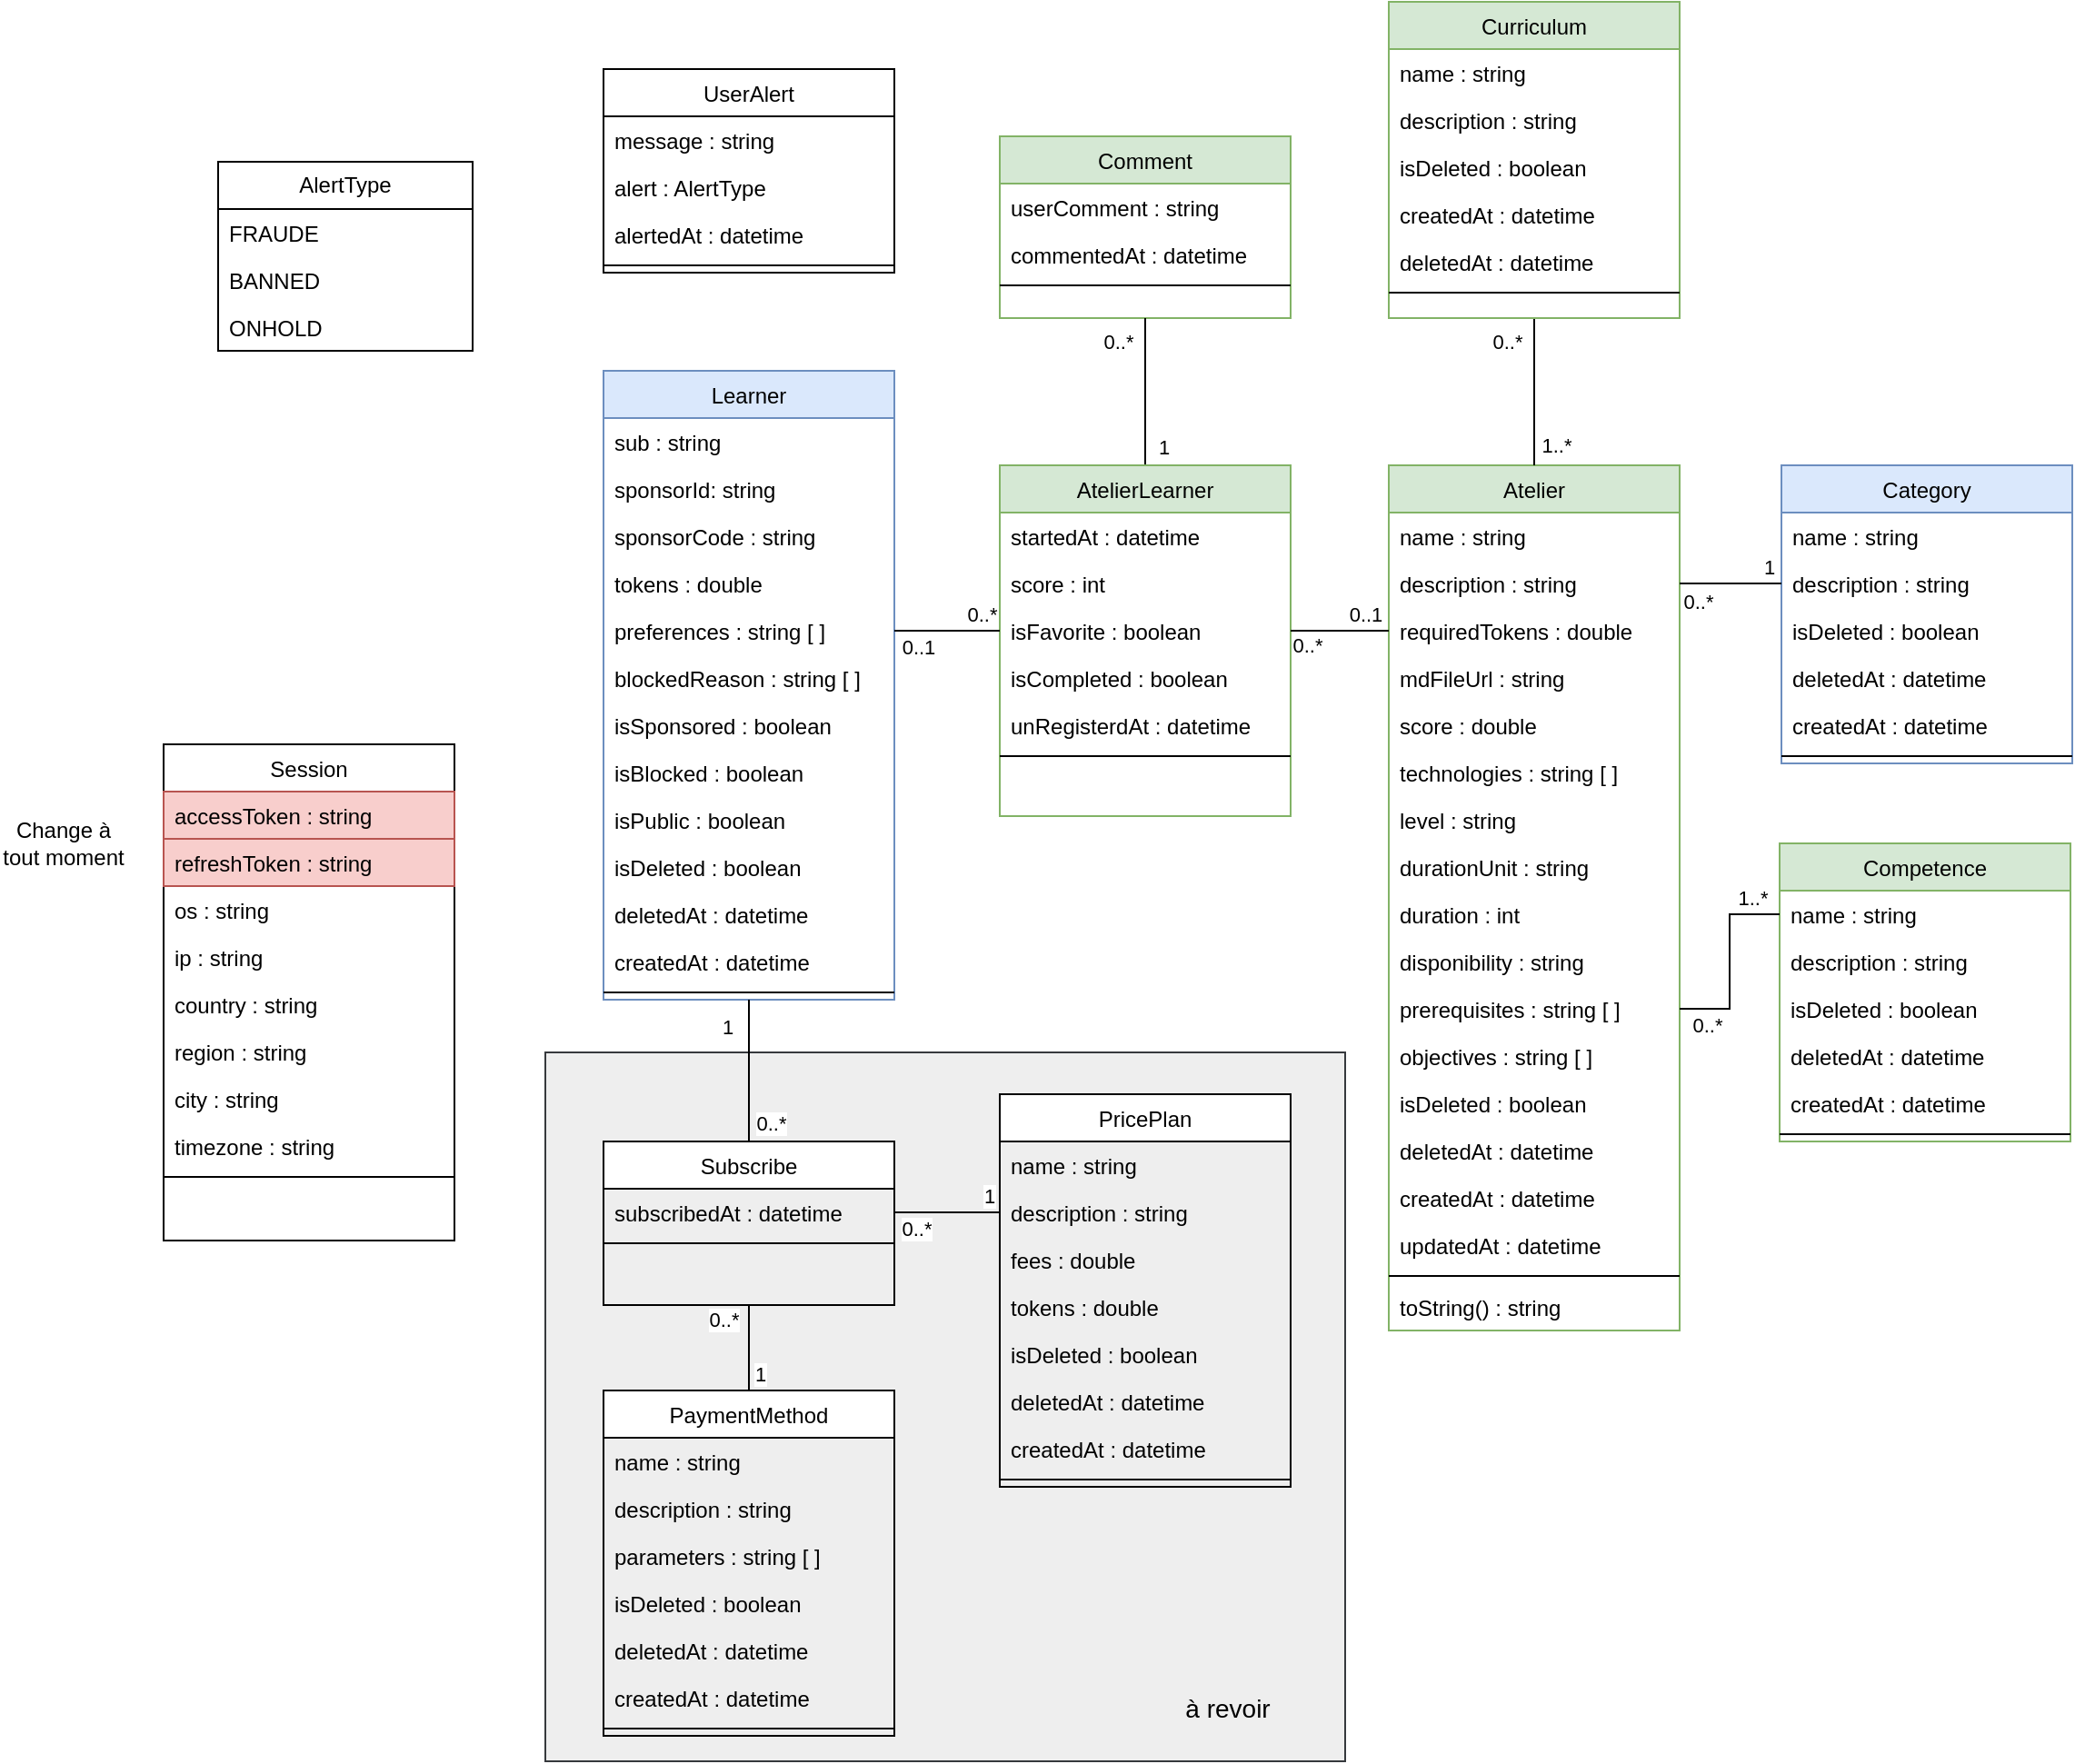 <mxfile version="24.6.4" type="device" pages="2">
  <diagram id="C5RBs43oDa-KdzZeNtuy" name="class">
    <mxGraphModel dx="1862" dy="666" grid="1" gridSize="10" guides="1" tooltips="1" connect="1" arrows="1" fold="1" page="1" pageScale="1" pageWidth="827" pageHeight="1169" math="0" shadow="0">
      <root>
        <mxCell id="WIyWlLk6GJQsqaUBKTNV-0" />
        <mxCell id="WIyWlLk6GJQsqaUBKTNV-1" parent="WIyWlLk6GJQsqaUBKTNV-0" />
        <mxCell id="n_9TdUN3M4fr7tD19vBA-0" value="" style="rounded=0;whiteSpace=wrap;html=1;fillColor=#eeeeee;strokeColor=#36393d;" parent="WIyWlLk6GJQsqaUBKTNV-1" vertex="1">
          <mxGeometry x="-20" y="640" width="440" height="390" as="geometry" />
        </mxCell>
        <mxCell id="zkfFHV4jXpPFQw0GAbJ--0" value="Learner" style="swimlane;fontStyle=0;align=center;verticalAlign=top;childLayout=stackLayout;horizontal=1;startSize=26;horizontalStack=0;resizeParent=1;resizeLast=0;collapsible=1;marginBottom=0;rounded=0;shadow=0;strokeWidth=1;fillColor=#dae8fc;strokeColor=#6c8ebf;" parent="WIyWlLk6GJQsqaUBKTNV-1" vertex="1">
          <mxGeometry x="12" y="265" width="160" height="346" as="geometry">
            <mxRectangle x="230" y="140" width="160" height="26" as="alternateBounds" />
          </mxGeometry>
        </mxCell>
        <mxCell id="zkfFHV4jXpPFQw0GAbJ--1" value="sub : string" style="text;align=left;verticalAlign=top;spacingLeft=4;spacingRight=4;overflow=hidden;rotatable=0;points=[[0,0.5],[1,0.5]];portConstraint=eastwest;" parent="zkfFHV4jXpPFQw0GAbJ--0" vertex="1">
          <mxGeometry y="26" width="160" height="26" as="geometry" />
        </mxCell>
        <mxCell id="cTdyyUJhQQAZPMNnQJ0l-38" value="sponsorId: string" style="text;align=left;verticalAlign=top;spacingLeft=4;spacingRight=4;overflow=hidden;rotatable=0;points=[[0,0.5],[1,0.5]];portConstraint=eastwest;" parent="zkfFHV4jXpPFQw0GAbJ--0" vertex="1">
          <mxGeometry y="52" width="160" height="26" as="geometry" />
        </mxCell>
        <mxCell id="cTdyyUJhQQAZPMNnQJ0l-37" value="sponsorCode : string" style="text;align=left;verticalAlign=top;spacingLeft=4;spacingRight=4;overflow=hidden;rotatable=0;points=[[0,0.5],[1,0.5]];portConstraint=eastwest;" parent="zkfFHV4jXpPFQw0GAbJ--0" vertex="1">
          <mxGeometry y="78" width="160" height="26" as="geometry" />
        </mxCell>
        <mxCell id="EA2JpqFYCQh85m8tzkmX-0" value="tokens : double" style="text;align=left;verticalAlign=top;spacingLeft=4;spacingRight=4;overflow=hidden;rotatable=0;points=[[0,0.5],[1,0.5]];portConstraint=eastwest;" parent="zkfFHV4jXpPFQw0GAbJ--0" vertex="1">
          <mxGeometry y="104" width="160" height="26" as="geometry" />
        </mxCell>
        <mxCell id="EA2JpqFYCQh85m8tzkmX-3" value="preferences : string [ ]" style="text;align=left;verticalAlign=top;spacingLeft=4;spacingRight=4;overflow=hidden;rotatable=0;points=[[0,0.5],[1,0.5]];portConstraint=eastwest;rounded=0;shadow=0;html=0;" parent="zkfFHV4jXpPFQw0GAbJ--0" vertex="1">
          <mxGeometry y="130" width="160" height="26" as="geometry" />
        </mxCell>
        <mxCell id="cTdyyUJhQQAZPMNnQJ0l-15" value="blockedReason : string [ ]" style="text;align=left;verticalAlign=top;spacingLeft=4;spacingRight=4;overflow=hidden;rotatable=0;points=[[0,0.5],[1,0.5]];portConstraint=eastwest;rounded=0;shadow=0;html=0;" parent="zkfFHV4jXpPFQw0GAbJ--0" vertex="1">
          <mxGeometry y="156" width="160" height="26" as="geometry" />
        </mxCell>
        <mxCell id="EA2JpqFYCQh85m8tzkmX-5" value="isSponsored : boolean" style="text;align=left;verticalAlign=top;spacingLeft=4;spacingRight=4;overflow=hidden;rotatable=0;points=[[0,0.5],[1,0.5]];portConstraint=eastwest;rounded=0;shadow=0;html=0;" parent="zkfFHV4jXpPFQw0GAbJ--0" vertex="1">
          <mxGeometry y="182" width="160" height="26" as="geometry" />
        </mxCell>
        <mxCell id="cTdyyUJhQQAZPMNnQJ0l-73" value="isBlocked : boolean" style="text;align=left;verticalAlign=top;spacingLeft=4;spacingRight=4;overflow=hidden;rotatable=0;points=[[0,0.5],[1,0.5]];portConstraint=eastwest;rounded=0;shadow=0;html=0;" parent="zkfFHV4jXpPFQw0GAbJ--0" vertex="1">
          <mxGeometry y="208" width="160" height="26" as="geometry" />
        </mxCell>
        <mxCell id="EA2JpqFYCQh85m8tzkmX-6" value="isPublic : boolean" style="text;align=left;verticalAlign=top;spacingLeft=4;spacingRight=4;overflow=hidden;rotatable=0;points=[[0,0.5],[1,0.5]];portConstraint=eastwest;rounded=0;shadow=0;html=0;" parent="zkfFHV4jXpPFQw0GAbJ--0" vertex="1">
          <mxGeometry y="234" width="160" height="26" as="geometry" />
        </mxCell>
        <mxCell id="cTdyyUJhQQAZPMNnQJ0l-74" value="isDeleted : boolean" style="text;align=left;verticalAlign=top;spacingLeft=4;spacingRight=4;overflow=hidden;rotatable=0;points=[[0,0.5],[1,0.5]];portConstraint=eastwest;rounded=0;shadow=0;html=0;" parent="zkfFHV4jXpPFQw0GAbJ--0" vertex="1">
          <mxGeometry y="260" width="160" height="26" as="geometry" />
        </mxCell>
        <mxCell id="cTdyyUJhQQAZPMNnQJ0l-75" value="deletedAt : datetime" style="text;align=left;verticalAlign=top;spacingLeft=4;spacingRight=4;overflow=hidden;rotatable=0;points=[[0,0.5],[1,0.5]];portConstraint=eastwest;rounded=0;shadow=0;html=0;" parent="zkfFHV4jXpPFQw0GAbJ--0" vertex="1">
          <mxGeometry y="286" width="160" height="26" as="geometry" />
        </mxCell>
        <mxCell id="cTdyyUJhQQAZPMNnQJ0l-76" value="createdAt : datetime" style="text;align=left;verticalAlign=top;spacingLeft=4;spacingRight=4;overflow=hidden;rotatable=0;points=[[0,0.5],[1,0.5]];portConstraint=eastwest;rounded=0;shadow=0;html=0;" parent="zkfFHV4jXpPFQw0GAbJ--0" vertex="1">
          <mxGeometry y="312" width="160" height="26" as="geometry" />
        </mxCell>
        <mxCell id="zkfFHV4jXpPFQw0GAbJ--4" value="" style="line;html=1;strokeWidth=1;align=left;verticalAlign=middle;spacingTop=-1;spacingLeft=3;spacingRight=3;rotatable=0;labelPosition=right;points=[];portConstraint=eastwest;" parent="zkfFHV4jXpPFQw0GAbJ--0" vertex="1">
          <mxGeometry y="338" width="160" height="8" as="geometry" />
        </mxCell>
        <mxCell id="zkfFHV4jXpPFQw0GAbJ--17" value="Atelier" style="swimlane;fontStyle=0;align=center;verticalAlign=top;childLayout=stackLayout;horizontal=1;startSize=26;horizontalStack=0;resizeParent=1;resizeLast=0;collapsible=1;marginBottom=0;rounded=0;shadow=0;strokeWidth=1;fillColor=#d5e8d4;strokeColor=#82b366;" parent="WIyWlLk6GJQsqaUBKTNV-1" vertex="1">
          <mxGeometry x="444" y="317" width="160" height="476" as="geometry">
            <mxRectangle x="550" y="140" width="160" height="26" as="alternateBounds" />
          </mxGeometry>
        </mxCell>
        <mxCell id="zkfFHV4jXpPFQw0GAbJ--18" value="name : string" style="text;align=left;verticalAlign=top;spacingLeft=4;spacingRight=4;overflow=hidden;rotatable=0;points=[[0,0.5],[1,0.5]];portConstraint=eastwest;" parent="zkfFHV4jXpPFQw0GAbJ--17" vertex="1">
          <mxGeometry y="26" width="160" height="26" as="geometry" />
        </mxCell>
        <mxCell id="zkfFHV4jXpPFQw0GAbJ--19" value="description : string" style="text;align=left;verticalAlign=top;spacingLeft=4;spacingRight=4;overflow=hidden;rotatable=0;points=[[0,0.5],[1,0.5]];portConstraint=eastwest;rounded=0;shadow=0;html=0;" parent="zkfFHV4jXpPFQw0GAbJ--17" vertex="1">
          <mxGeometry y="52" width="160" height="26" as="geometry" />
        </mxCell>
        <mxCell id="zkfFHV4jXpPFQw0GAbJ--20" value="requiredTokens : double" style="text;align=left;verticalAlign=top;spacingLeft=4;spacingRight=4;overflow=hidden;rotatable=0;points=[[0,0.5],[1,0.5]];portConstraint=eastwest;rounded=0;shadow=0;html=0;" parent="zkfFHV4jXpPFQw0GAbJ--17" vertex="1">
          <mxGeometry y="78" width="160" height="26" as="geometry" />
        </mxCell>
        <mxCell id="xXUqUbhltBEkV9V5sUzj-1" value="mdFileUrl : string" style="text;align=left;verticalAlign=top;spacingLeft=4;spacingRight=4;overflow=hidden;rotatable=0;points=[[0,0.5],[1,0.5]];portConstraint=eastwest;rounded=0;shadow=0;html=0;" parent="zkfFHV4jXpPFQw0GAbJ--17" vertex="1">
          <mxGeometry y="104" width="160" height="26" as="geometry" />
        </mxCell>
        <mxCell id="zkfFHV4jXpPFQw0GAbJ--22" value="score : double" style="text;align=left;verticalAlign=top;spacingLeft=4;spacingRight=4;overflow=hidden;rotatable=0;points=[[0,0.5],[1,0.5]];portConstraint=eastwest;rounded=0;shadow=0;html=0;" parent="zkfFHV4jXpPFQw0GAbJ--17" vertex="1">
          <mxGeometry y="130" width="160" height="26" as="geometry" />
        </mxCell>
        <mxCell id="cTdyyUJhQQAZPMNnQJ0l-6" value="technologies : string [ ]" style="text;align=left;verticalAlign=top;spacingLeft=4;spacingRight=4;overflow=hidden;rotatable=0;points=[[0,0.5],[1,0.5]];portConstraint=eastwest;rounded=0;shadow=0;html=0;" parent="zkfFHV4jXpPFQw0GAbJ--17" vertex="1">
          <mxGeometry y="156" width="160" height="26" as="geometry" />
        </mxCell>
        <mxCell id="cTdyyUJhQQAZPMNnQJ0l-7" value="level : string" style="text;align=left;verticalAlign=top;spacingLeft=4;spacingRight=4;overflow=hidden;rotatable=0;points=[[0,0.5],[1,0.5]];portConstraint=eastwest;rounded=0;shadow=0;html=0;" parent="zkfFHV4jXpPFQw0GAbJ--17" vertex="1">
          <mxGeometry y="182" width="160" height="26" as="geometry" />
        </mxCell>
        <mxCell id="cTdyyUJhQQAZPMNnQJ0l-8" value="durationUnit : string" style="text;align=left;verticalAlign=top;spacingLeft=4;spacingRight=4;overflow=hidden;rotatable=0;points=[[0,0.5],[1,0.5]];portConstraint=eastwest;rounded=0;shadow=0;html=0;" parent="zkfFHV4jXpPFQw0GAbJ--17" vertex="1">
          <mxGeometry y="208" width="160" height="26" as="geometry" />
        </mxCell>
        <mxCell id="xXUqUbhltBEkV9V5sUzj-0" value="duration : int" style="text;align=left;verticalAlign=top;spacingLeft=4;spacingRight=4;overflow=hidden;rotatable=0;points=[[0,0.5],[1,0.5]];portConstraint=eastwest;rounded=0;shadow=0;html=0;" parent="zkfFHV4jXpPFQw0GAbJ--17" vertex="1">
          <mxGeometry y="234" width="160" height="26" as="geometry" />
        </mxCell>
        <mxCell id="cTdyyUJhQQAZPMNnQJ0l-64" value="disponibility : string" style="text;align=left;verticalAlign=top;spacingLeft=4;spacingRight=4;overflow=hidden;rotatable=0;points=[[0,0.5],[1,0.5]];portConstraint=eastwest;rounded=0;shadow=0;html=0;" parent="zkfFHV4jXpPFQw0GAbJ--17" vertex="1">
          <mxGeometry y="260" width="160" height="26" as="geometry" />
        </mxCell>
        <mxCell id="cTdyyUJhQQAZPMNnQJ0l-9" value="prerequisites : string [ ]" style="text;align=left;verticalAlign=top;spacingLeft=4;spacingRight=4;overflow=hidden;rotatable=0;points=[[0,0.5],[1,0.5]];portConstraint=eastwest;rounded=0;shadow=0;html=0;" parent="zkfFHV4jXpPFQw0GAbJ--17" vertex="1">
          <mxGeometry y="286" width="160" height="26" as="geometry" />
        </mxCell>
        <mxCell id="cTdyyUJhQQAZPMNnQJ0l-10" value="objectives : string [ ]" style="text;align=left;verticalAlign=top;spacingLeft=4;spacingRight=4;overflow=hidden;rotatable=0;points=[[0,0.5],[1,0.5]];portConstraint=eastwest;rounded=0;shadow=0;html=0;" parent="zkfFHV4jXpPFQw0GAbJ--17" vertex="1">
          <mxGeometry y="312" width="160" height="26" as="geometry" />
        </mxCell>
        <mxCell id="cTdyyUJhQQAZPMNnQJ0l-27" value="isDeleted : boolean" style="text;align=left;verticalAlign=top;spacingLeft=4;spacingRight=4;overflow=hidden;rotatable=0;points=[[0,0.5],[1,0.5]];portConstraint=eastwest;rounded=0;shadow=0;html=0;" parent="zkfFHV4jXpPFQw0GAbJ--17" vertex="1">
          <mxGeometry y="338" width="160" height="26" as="geometry" />
        </mxCell>
        <mxCell id="cTdyyUJhQQAZPMNnQJ0l-28" value="deletedAt : datetime" style="text;align=left;verticalAlign=top;spacingLeft=4;spacingRight=4;overflow=hidden;rotatable=0;points=[[0,0.5],[1,0.5]];portConstraint=eastwest;rounded=0;shadow=0;html=0;" parent="zkfFHV4jXpPFQw0GAbJ--17" vertex="1">
          <mxGeometry y="364" width="160" height="26" as="geometry" />
        </mxCell>
        <mxCell id="cTdyyUJhQQAZPMNnQJ0l-29" value="createdAt : datetime" style="text;align=left;verticalAlign=top;spacingLeft=4;spacingRight=4;overflow=hidden;rotatable=0;points=[[0,0.5],[1,0.5]];portConstraint=eastwest;rounded=0;shadow=0;html=0;" parent="zkfFHV4jXpPFQw0GAbJ--17" vertex="1">
          <mxGeometry y="390" width="160" height="26" as="geometry" />
        </mxCell>
        <mxCell id="xXUqUbhltBEkV9V5sUzj-2" value="updatedAt : datetime" style="text;align=left;verticalAlign=top;spacingLeft=4;spacingRight=4;overflow=hidden;rotatable=0;points=[[0,0.5],[1,0.5]];portConstraint=eastwest;rounded=0;shadow=0;html=0;" parent="zkfFHV4jXpPFQw0GAbJ--17" vertex="1">
          <mxGeometry y="416" width="160" height="26" as="geometry" />
        </mxCell>
        <mxCell id="zkfFHV4jXpPFQw0GAbJ--23" value="" style="line;html=1;strokeWidth=1;align=left;verticalAlign=middle;spacingTop=-1;spacingLeft=3;spacingRight=3;rotatable=0;labelPosition=right;points=[];portConstraint=eastwest;" parent="zkfFHV4jXpPFQw0GAbJ--17" vertex="1">
          <mxGeometry y="442" width="160" height="8" as="geometry" />
        </mxCell>
        <mxCell id="zkfFHV4jXpPFQw0GAbJ--24" value="toString() : string" style="text;align=left;verticalAlign=top;spacingLeft=4;spacingRight=4;overflow=hidden;rotatable=0;points=[[0,0.5],[1,0.5]];portConstraint=eastwest;" parent="zkfFHV4jXpPFQw0GAbJ--17" vertex="1">
          <mxGeometry y="450" width="160" height="26" as="geometry" />
        </mxCell>
        <mxCell id="cTdyyUJhQQAZPMNnQJ0l-1" value="Comment" style="swimlane;fontStyle=0;align=center;verticalAlign=top;childLayout=stackLayout;horizontal=1;startSize=26;horizontalStack=0;resizeParent=1;resizeLast=0;collapsible=1;marginBottom=0;rounded=0;shadow=0;strokeWidth=1;fillColor=#d5e8d4;strokeColor=#82b366;" parent="WIyWlLk6GJQsqaUBKTNV-1" vertex="1">
          <mxGeometry x="230" y="136" width="160" height="100" as="geometry">
            <mxRectangle x="130" y="380" width="160" height="26" as="alternateBounds" />
          </mxGeometry>
        </mxCell>
        <mxCell id="cTdyyUJhQQAZPMNnQJ0l-2" value="userComment : string" style="text;align=left;verticalAlign=top;spacingLeft=4;spacingRight=4;overflow=hidden;rotatable=0;points=[[0,0.5],[1,0.5]];portConstraint=eastwest;" parent="cTdyyUJhQQAZPMNnQJ0l-1" vertex="1">
          <mxGeometry y="26" width="160" height="26" as="geometry" />
        </mxCell>
        <mxCell id="cTdyyUJhQQAZPMNnQJ0l-58" value="commentedAt : datetime" style="text;align=left;verticalAlign=top;spacingLeft=4;spacingRight=4;overflow=hidden;rotatable=0;points=[[0,0.5],[1,0.5]];portConstraint=eastwest;" parent="cTdyyUJhQQAZPMNnQJ0l-1" vertex="1">
          <mxGeometry y="52" width="160" height="26" as="geometry" />
        </mxCell>
        <mxCell id="cTdyyUJhQQAZPMNnQJ0l-5" value="" style="line;html=1;strokeWidth=1;align=left;verticalAlign=middle;spacingTop=-1;spacingLeft=3;spacingRight=3;rotatable=0;labelPosition=right;points=[];portConstraint=eastwest;" parent="cTdyyUJhQQAZPMNnQJ0l-1" vertex="1">
          <mxGeometry y="78" width="160" height="8" as="geometry" />
        </mxCell>
        <mxCell id="cTdyyUJhQQAZPMNnQJ0l-35" style="edgeStyle=orthogonalEdgeStyle;rounded=0;orthogonalLoop=1;jettySize=auto;html=1;exitX=0.5;exitY=0;exitDx=0;exitDy=0;entryX=0.5;entryY=1;entryDx=0;entryDy=0;endArrow=none;endFill=0;" parent="WIyWlLk6GJQsqaUBKTNV-1" source="cTdyyUJhQQAZPMNnQJ0l-16" target="cTdyyUJhQQAZPMNnQJ0l-1" edge="1">
          <mxGeometry relative="1" as="geometry" />
        </mxCell>
        <mxCell id="cTdyyUJhQQAZPMNnQJ0l-70" value="0..*" style="edgeLabel;html=1;align=center;verticalAlign=middle;resizable=0;points=[];" parent="cTdyyUJhQQAZPMNnQJ0l-35" vertex="1" connectable="0">
          <mxGeometry x="0.687" y="-1" relative="1" as="geometry">
            <mxPoint x="-16" as="offset" />
          </mxGeometry>
        </mxCell>
        <mxCell id="cTdyyUJhQQAZPMNnQJ0l-71" value="1" style="edgeLabel;html=1;align=center;verticalAlign=middle;resizable=0;points=[];" parent="cTdyyUJhQQAZPMNnQJ0l-35" vertex="1" connectable="0">
          <mxGeometry x="-0.755" y="-1" relative="1" as="geometry">
            <mxPoint x="9" as="offset" />
          </mxGeometry>
        </mxCell>
        <mxCell id="cTdyyUJhQQAZPMNnQJ0l-16" value="AtelierLearner" style="swimlane;fontStyle=0;align=center;verticalAlign=top;childLayout=stackLayout;horizontal=1;startSize=26;horizontalStack=0;resizeParent=1;resizeLast=0;collapsible=1;marginBottom=0;rounded=0;shadow=0;strokeWidth=1;fillColor=#d5e8d4;strokeColor=#82b366;" parent="WIyWlLk6GJQsqaUBKTNV-1" vertex="1">
          <mxGeometry x="230" y="317" width="160" height="193" as="geometry">
            <mxRectangle x="230" y="140" width="160" height="26" as="alternateBounds" />
          </mxGeometry>
        </mxCell>
        <mxCell id="epjg7k4q4H_bz_bMoyTI-1" value="startedAt : datetime" style="text;align=left;verticalAlign=top;spacingLeft=4;spacingRight=4;overflow=hidden;rotatable=0;points=[[0,0.5],[1,0.5]];portConstraint=eastwest;" parent="cTdyyUJhQQAZPMNnQJ0l-16" vertex="1">
          <mxGeometry y="26" width="160" height="26" as="geometry" />
        </mxCell>
        <mxCell id="cTdyyUJhQQAZPMNnQJ0l-3" value="score : int" style="text;align=left;verticalAlign=top;spacingLeft=4;spacingRight=4;overflow=hidden;rotatable=0;points=[[0,0.5],[1,0.5]];portConstraint=eastwest;" parent="cTdyyUJhQQAZPMNnQJ0l-16" vertex="1">
          <mxGeometry y="52" width="160" height="26" as="geometry" />
        </mxCell>
        <mxCell id="cTdyyUJhQQAZPMNnQJ0l-42" value="isFavorite : boolean" style="text;align=left;verticalAlign=top;spacingLeft=4;spacingRight=4;overflow=hidden;rotatable=0;points=[[0,0.5],[1,0.5]];portConstraint=eastwest;" parent="cTdyyUJhQQAZPMNnQJ0l-16" vertex="1">
          <mxGeometry y="78" width="160" height="26" as="geometry" />
        </mxCell>
        <mxCell id="epjg7k4q4H_bz_bMoyTI-0" value="isCompleted : boolean" style="text;align=left;verticalAlign=top;spacingLeft=4;spacingRight=4;overflow=hidden;rotatable=0;points=[[0,0.5],[1,0.5]];portConstraint=eastwest;rounded=0;shadow=0;html=0;" parent="cTdyyUJhQQAZPMNnQJ0l-16" vertex="1">
          <mxGeometry y="104" width="160" height="26" as="geometry" />
        </mxCell>
        <mxCell id="cTdyyUJhQQAZPMNnQJ0l-90" value="unRegisterdAt : datetime" style="text;align=left;verticalAlign=top;spacingLeft=4;spacingRight=4;overflow=hidden;rotatable=0;points=[[0,0.5],[1,0.5]];portConstraint=eastwest;rounded=0;shadow=0;html=0;" parent="cTdyyUJhQQAZPMNnQJ0l-16" vertex="1">
          <mxGeometry y="130" width="160" height="26" as="geometry" />
        </mxCell>
        <mxCell id="cTdyyUJhQQAZPMNnQJ0l-24" value="" style="line;html=1;strokeWidth=1;align=left;verticalAlign=middle;spacingTop=-1;spacingLeft=3;spacingRight=3;rotatable=0;labelPosition=right;points=[];portConstraint=eastwest;" parent="cTdyyUJhQQAZPMNnQJ0l-16" vertex="1">
          <mxGeometry y="156" width="160" height="8" as="geometry" />
        </mxCell>
        <mxCell id="cTdyyUJhQQAZPMNnQJ0l-25" style="edgeStyle=orthogonalEdgeStyle;rounded=0;orthogonalLoop=1;jettySize=auto;html=1;exitX=1;exitY=0.5;exitDx=0;exitDy=0;entryX=0;entryY=0.5;entryDx=0;entryDy=0;endArrow=none;endFill=0;" parent="WIyWlLk6GJQsqaUBKTNV-1" source="EA2JpqFYCQh85m8tzkmX-3" edge="1">
          <mxGeometry relative="1" as="geometry">
            <mxPoint x="141" y="408.0" as="sourcePoint" />
            <mxPoint x="230" y="408" as="targetPoint" />
          </mxGeometry>
        </mxCell>
        <mxCell id="cTdyyUJhQQAZPMNnQJ0l-67" value="0..*" style="edgeLabel;html=1;align=center;verticalAlign=middle;resizable=0;points=[];" parent="cTdyyUJhQQAZPMNnQJ0l-25" vertex="1" connectable="0">
          <mxGeometry x="0.779" relative="1" as="geometry">
            <mxPoint x="-4" y="-9" as="offset" />
          </mxGeometry>
        </mxCell>
        <mxCell id="cTdyyUJhQQAZPMNnQJ0l-69" value="0..1" style="edgeLabel;html=1;align=center;verticalAlign=middle;resizable=0;points=[];" parent="cTdyyUJhQQAZPMNnQJ0l-25" vertex="1" connectable="0">
          <mxGeometry x="-0.819" y="-1" relative="1" as="geometry">
            <mxPoint x="7" y="8" as="offset" />
          </mxGeometry>
        </mxCell>
        <mxCell id="cTdyyUJhQQAZPMNnQJ0l-26" style="edgeStyle=orthogonalEdgeStyle;rounded=0;orthogonalLoop=1;jettySize=auto;html=1;exitX=0;exitY=0.5;exitDx=0;exitDy=0;entryX=1;entryY=0.5;entryDx=0;entryDy=0;endArrow=none;endFill=0;" parent="WIyWlLk6GJQsqaUBKTNV-1" source="zkfFHV4jXpPFQw0GAbJ--20" edge="1">
          <mxGeometry relative="1" as="geometry">
            <mxPoint x="390" y="408" as="targetPoint" />
          </mxGeometry>
        </mxCell>
        <mxCell id="cTdyyUJhQQAZPMNnQJ0l-65" value="0..*" style="edgeLabel;html=1;align=center;verticalAlign=middle;resizable=0;points=[];" parent="cTdyyUJhQQAZPMNnQJ0l-26" vertex="1" connectable="0">
          <mxGeometry x="0.688" y="1" relative="1" as="geometry">
            <mxPoint y="7" as="offset" />
          </mxGeometry>
        </mxCell>
        <mxCell id="cTdyyUJhQQAZPMNnQJ0l-66" value="0..1" style="edgeLabel;html=1;align=center;verticalAlign=middle;resizable=0;points=[];" parent="cTdyyUJhQQAZPMNnQJ0l-26" vertex="1" connectable="0">
          <mxGeometry x="-0.743" y="-1" relative="1" as="geometry">
            <mxPoint x="-6" y="-8" as="offset" />
          </mxGeometry>
        </mxCell>
        <mxCell id="cTdyyUJhQQAZPMNnQJ0l-30" value="Category" style="swimlane;fontStyle=0;align=center;verticalAlign=top;childLayout=stackLayout;horizontal=1;startSize=26;horizontalStack=0;resizeParent=1;resizeLast=0;collapsible=1;marginBottom=0;rounded=0;shadow=0;strokeWidth=1;fillColor=#dae8fc;strokeColor=#6c8ebf;" parent="WIyWlLk6GJQsqaUBKTNV-1" vertex="1">
          <mxGeometry x="660" y="317" width="160" height="164" as="geometry">
            <mxRectangle x="130" y="380" width="160" height="26" as="alternateBounds" />
          </mxGeometry>
        </mxCell>
        <mxCell id="cTdyyUJhQQAZPMNnQJ0l-31" value="name : string" style="text;align=left;verticalAlign=top;spacingLeft=4;spacingRight=4;overflow=hidden;rotatable=0;points=[[0,0.5],[1,0.5]];portConstraint=eastwest;" parent="cTdyyUJhQQAZPMNnQJ0l-30" vertex="1">
          <mxGeometry y="26" width="160" height="26" as="geometry" />
        </mxCell>
        <mxCell id="cTdyyUJhQQAZPMNnQJ0l-43" value="description : string" style="text;align=left;verticalAlign=top;spacingLeft=4;spacingRight=4;overflow=hidden;rotatable=0;points=[[0,0.5],[1,0.5]];portConstraint=eastwest;" parent="cTdyyUJhQQAZPMNnQJ0l-30" vertex="1">
          <mxGeometry y="52" width="160" height="26" as="geometry" />
        </mxCell>
        <mxCell id="cTdyyUJhQQAZPMNnQJ0l-80" value="isDeleted : boolean" style="text;align=left;verticalAlign=top;spacingLeft=4;spacingRight=4;overflow=hidden;rotatable=0;points=[[0,0.5],[1,0.5]];portConstraint=eastwest;rounded=0;shadow=0;html=0;" parent="cTdyyUJhQQAZPMNnQJ0l-30" vertex="1">
          <mxGeometry y="78" width="160" height="26" as="geometry" />
        </mxCell>
        <mxCell id="cTdyyUJhQQAZPMNnQJ0l-81" value="deletedAt : datetime" style="text;align=left;verticalAlign=top;spacingLeft=4;spacingRight=4;overflow=hidden;rotatable=0;points=[[0,0.5],[1,0.5]];portConstraint=eastwest;rounded=0;shadow=0;html=0;" parent="cTdyyUJhQQAZPMNnQJ0l-30" vertex="1">
          <mxGeometry y="104" width="160" height="26" as="geometry" />
        </mxCell>
        <mxCell id="cTdyyUJhQQAZPMNnQJ0l-82" value="createdAt : datetime" style="text;align=left;verticalAlign=top;spacingLeft=4;spacingRight=4;overflow=hidden;rotatable=0;points=[[0,0.5],[1,0.5]];portConstraint=eastwest;rounded=0;shadow=0;html=0;" parent="cTdyyUJhQQAZPMNnQJ0l-30" vertex="1">
          <mxGeometry y="130" width="160" height="26" as="geometry" />
        </mxCell>
        <mxCell id="cTdyyUJhQQAZPMNnQJ0l-34" value="" style="line;html=1;strokeWidth=1;align=left;verticalAlign=middle;spacingTop=-1;spacingLeft=3;spacingRight=3;rotatable=0;labelPosition=right;points=[];portConstraint=eastwest;" parent="cTdyyUJhQQAZPMNnQJ0l-30" vertex="1">
          <mxGeometry y="156" width="160" height="8" as="geometry" />
        </mxCell>
        <mxCell id="cTdyyUJhQQAZPMNnQJ0l-49" value="" style="edgeStyle=orthogonalEdgeStyle;rounded=0;orthogonalLoop=1;jettySize=auto;html=1;endArrow=none;endFill=0;entryX=0.5;entryY=0;entryDx=0;entryDy=0;" parent="WIyWlLk6GJQsqaUBKTNV-1" source="cTdyyUJhQQAZPMNnQJ0l-44" target="zkfFHV4jXpPFQw0GAbJ--17" edge="1">
          <mxGeometry relative="1" as="geometry">
            <mxPoint x="524" y="306" as="targetPoint" />
          </mxGeometry>
        </mxCell>
        <mxCell id="cTdyyUJhQQAZPMNnQJ0l-50" value="1..*" style="edgeLabel;html=1;align=center;verticalAlign=middle;resizable=0;points=[];" parent="cTdyyUJhQQAZPMNnQJ0l-49" vertex="1" connectable="0">
          <mxGeometry x="1" y="4" relative="1" as="geometry">
            <mxPoint x="8" y="-11" as="offset" />
          </mxGeometry>
        </mxCell>
        <mxCell id="cTdyyUJhQQAZPMNnQJ0l-51" value="0..*" style="edgeLabel;html=1;align=center;verticalAlign=middle;resizable=0;points=[];" parent="cTdyyUJhQQAZPMNnQJ0l-49" vertex="1" connectable="0">
          <mxGeometry x="-0.679" y="-1" relative="1" as="geometry">
            <mxPoint x="-14" as="offset" />
          </mxGeometry>
        </mxCell>
        <mxCell id="cTdyyUJhQQAZPMNnQJ0l-44" value="Curriculum" style="swimlane;fontStyle=0;align=center;verticalAlign=top;childLayout=stackLayout;horizontal=1;startSize=26;horizontalStack=0;resizeParent=1;resizeLast=0;collapsible=1;marginBottom=0;rounded=0;shadow=0;strokeWidth=1;fillColor=#d5e8d4;strokeColor=#82b366;" parent="WIyWlLk6GJQsqaUBKTNV-1" vertex="1">
          <mxGeometry x="444" y="62" width="160" height="174" as="geometry">
            <mxRectangle x="130" y="380" width="160" height="26" as="alternateBounds" />
          </mxGeometry>
        </mxCell>
        <mxCell id="cTdyyUJhQQAZPMNnQJ0l-45" value="name : string" style="text;align=left;verticalAlign=top;spacingLeft=4;spacingRight=4;overflow=hidden;rotatable=0;points=[[0,0.5],[1,0.5]];portConstraint=eastwest;" parent="cTdyyUJhQQAZPMNnQJ0l-44" vertex="1">
          <mxGeometry y="26" width="160" height="26" as="geometry" />
        </mxCell>
        <mxCell id="cTdyyUJhQQAZPMNnQJ0l-46" value="description : string" style="text;align=left;verticalAlign=top;spacingLeft=4;spacingRight=4;overflow=hidden;rotatable=0;points=[[0,0.5],[1,0.5]];portConstraint=eastwest;" parent="cTdyyUJhQQAZPMNnQJ0l-44" vertex="1">
          <mxGeometry y="52" width="160" height="26" as="geometry" />
        </mxCell>
        <mxCell id="cTdyyUJhQQAZPMNnQJ0l-83" value="isDeleted : boolean" style="text;align=left;verticalAlign=top;spacingLeft=4;spacingRight=4;overflow=hidden;rotatable=0;points=[[0,0.5],[1,0.5]];portConstraint=eastwest;rounded=0;shadow=0;html=0;" parent="cTdyyUJhQQAZPMNnQJ0l-44" vertex="1">
          <mxGeometry y="78" width="160" height="26" as="geometry" />
        </mxCell>
        <mxCell id="cTdyyUJhQQAZPMNnQJ0l-85" value="createdAt : datetime" style="text;align=left;verticalAlign=top;spacingLeft=4;spacingRight=4;overflow=hidden;rotatable=0;points=[[0,0.5],[1,0.5]];portConstraint=eastwest;rounded=0;shadow=0;html=0;" parent="cTdyyUJhQQAZPMNnQJ0l-44" vertex="1">
          <mxGeometry y="104" width="160" height="26" as="geometry" />
        </mxCell>
        <mxCell id="cTdyyUJhQQAZPMNnQJ0l-84" value="deletedAt : datetime" style="text;align=left;verticalAlign=top;spacingLeft=4;spacingRight=4;overflow=hidden;rotatable=0;points=[[0,0.5],[1,0.5]];portConstraint=eastwest;rounded=0;shadow=0;html=0;" parent="cTdyyUJhQQAZPMNnQJ0l-44" vertex="1">
          <mxGeometry y="130" width="160" height="26" as="geometry" />
        </mxCell>
        <mxCell id="cTdyyUJhQQAZPMNnQJ0l-47" value="" style="line;html=1;strokeWidth=1;align=left;verticalAlign=middle;spacingTop=-1;spacingLeft=3;spacingRight=3;rotatable=0;labelPosition=right;points=[];portConstraint=eastwest;" parent="cTdyyUJhQQAZPMNnQJ0l-44" vertex="1">
          <mxGeometry y="156" width="160" height="8" as="geometry" />
        </mxCell>
        <mxCell id="cTdyyUJhQQAZPMNnQJ0l-52" value="Competence" style="swimlane;fontStyle=0;align=center;verticalAlign=top;childLayout=stackLayout;horizontal=1;startSize=26;horizontalStack=0;resizeParent=1;resizeLast=0;collapsible=1;marginBottom=0;rounded=0;shadow=0;strokeWidth=1;fillColor=#d5e8d4;strokeColor=#82b366;" parent="WIyWlLk6GJQsqaUBKTNV-1" vertex="1">
          <mxGeometry x="659" y="525" width="160" height="164" as="geometry">
            <mxRectangle x="130" y="380" width="160" height="26" as="alternateBounds" />
          </mxGeometry>
        </mxCell>
        <mxCell id="cTdyyUJhQQAZPMNnQJ0l-53" value="name : string" style="text;align=left;verticalAlign=top;spacingLeft=4;spacingRight=4;overflow=hidden;rotatable=0;points=[[0,0.5],[1,0.5]];portConstraint=eastwest;" parent="cTdyyUJhQQAZPMNnQJ0l-52" vertex="1">
          <mxGeometry y="26" width="160" height="26" as="geometry" />
        </mxCell>
        <mxCell id="cTdyyUJhQQAZPMNnQJ0l-54" value="description : string" style="text;align=left;verticalAlign=top;spacingLeft=4;spacingRight=4;overflow=hidden;rotatable=0;points=[[0,0.5],[1,0.5]];portConstraint=eastwest;" parent="cTdyyUJhQQAZPMNnQJ0l-52" vertex="1">
          <mxGeometry y="52" width="160" height="26" as="geometry" />
        </mxCell>
        <mxCell id="cTdyyUJhQQAZPMNnQJ0l-77" value="isDeleted : boolean" style="text;align=left;verticalAlign=top;spacingLeft=4;spacingRight=4;overflow=hidden;rotatable=0;points=[[0,0.5],[1,0.5]];portConstraint=eastwest;rounded=0;shadow=0;html=0;" parent="cTdyyUJhQQAZPMNnQJ0l-52" vertex="1">
          <mxGeometry y="78" width="160" height="26" as="geometry" />
        </mxCell>
        <mxCell id="cTdyyUJhQQAZPMNnQJ0l-78" value="deletedAt : datetime" style="text;align=left;verticalAlign=top;spacingLeft=4;spacingRight=4;overflow=hidden;rotatable=0;points=[[0,0.5],[1,0.5]];portConstraint=eastwest;rounded=0;shadow=0;html=0;" parent="cTdyyUJhQQAZPMNnQJ0l-52" vertex="1">
          <mxGeometry y="104" width="160" height="26" as="geometry" />
        </mxCell>
        <mxCell id="cTdyyUJhQQAZPMNnQJ0l-79" value="createdAt : datetime" style="text;align=left;verticalAlign=top;spacingLeft=4;spacingRight=4;overflow=hidden;rotatable=0;points=[[0,0.5],[1,0.5]];portConstraint=eastwest;rounded=0;shadow=0;html=0;" parent="cTdyyUJhQQAZPMNnQJ0l-52" vertex="1">
          <mxGeometry y="130" width="160" height="26" as="geometry" />
        </mxCell>
        <mxCell id="cTdyyUJhQQAZPMNnQJ0l-55" value="" style="line;html=1;strokeWidth=1;align=left;verticalAlign=middle;spacingTop=-1;spacingLeft=3;spacingRight=3;rotatable=0;labelPosition=right;points=[];portConstraint=eastwest;" parent="cTdyyUJhQQAZPMNnQJ0l-52" vertex="1">
          <mxGeometry y="156" width="160" height="8" as="geometry" />
        </mxCell>
        <mxCell id="cTdyyUJhQQAZPMNnQJ0l-56" style="edgeStyle=orthogonalEdgeStyle;rounded=0;orthogonalLoop=1;jettySize=auto;html=1;exitX=1;exitY=0.5;exitDx=0;exitDy=0;entryX=0;entryY=0.5;entryDx=0;entryDy=0;endArrow=none;endFill=0;" parent="WIyWlLk6GJQsqaUBKTNV-1" source="zkfFHV4jXpPFQw0GAbJ--19" target="cTdyyUJhQQAZPMNnQJ0l-43" edge="1">
          <mxGeometry relative="1" as="geometry" />
        </mxCell>
        <mxCell id="cTdyyUJhQQAZPMNnQJ0l-57" value="0..*" style="edgeLabel;html=1;align=center;verticalAlign=middle;resizable=0;points=[];" parent="cTdyyUJhQQAZPMNnQJ0l-56" vertex="1" connectable="0">
          <mxGeometry x="-0.818" y="-2" relative="1" as="geometry">
            <mxPoint x="5" y="8" as="offset" />
          </mxGeometry>
        </mxCell>
        <mxCell id="cTdyyUJhQQAZPMNnQJ0l-60" value="1" style="edgeLabel;html=1;align=center;verticalAlign=middle;resizable=0;points=[];" parent="cTdyyUJhQQAZPMNnQJ0l-56" vertex="1" connectable="0">
          <mxGeometry x="0.869" y="-1" relative="1" as="geometry">
            <mxPoint x="-4" y="-10" as="offset" />
          </mxGeometry>
        </mxCell>
        <mxCell id="cTdyyUJhQQAZPMNnQJ0l-61" style="edgeStyle=orthogonalEdgeStyle;rounded=0;orthogonalLoop=1;jettySize=auto;html=1;exitX=1;exitY=0.5;exitDx=0;exitDy=0;endArrow=none;endFill=0;" parent="WIyWlLk6GJQsqaUBKTNV-1" source="cTdyyUJhQQAZPMNnQJ0l-9" target="cTdyyUJhQQAZPMNnQJ0l-53" edge="1">
          <mxGeometry relative="1" as="geometry" />
        </mxCell>
        <mxCell id="cTdyyUJhQQAZPMNnQJ0l-62" value="0..*" style="edgeLabel;html=1;align=center;verticalAlign=middle;resizable=0;points=[];" parent="cTdyyUJhQQAZPMNnQJ0l-61" vertex="1" connectable="0">
          <mxGeometry x="-0.825" y="-1" relative="1" as="geometry">
            <mxPoint x="5" y="8" as="offset" />
          </mxGeometry>
        </mxCell>
        <mxCell id="cTdyyUJhQQAZPMNnQJ0l-63" value="1..*" style="edgeLabel;html=1;align=center;verticalAlign=middle;resizable=0;points=[];" parent="cTdyyUJhQQAZPMNnQJ0l-61" vertex="1" connectable="0">
          <mxGeometry x="0.806" relative="1" as="geometry">
            <mxPoint x="-5" y="-9" as="offset" />
          </mxGeometry>
        </mxCell>
        <mxCell id="cTdyyUJhQQAZPMNnQJ0l-92" value="PricePlan" style="swimlane;fontStyle=0;align=center;verticalAlign=top;childLayout=stackLayout;horizontal=1;startSize=26;horizontalStack=0;resizeParent=1;resizeLast=0;collapsible=1;marginBottom=0;rounded=0;shadow=0;strokeWidth=1;" parent="WIyWlLk6GJQsqaUBKTNV-1" vertex="1">
          <mxGeometry x="230" y="663" width="160" height="216" as="geometry">
            <mxRectangle x="130" y="380" width="160" height="26" as="alternateBounds" />
          </mxGeometry>
        </mxCell>
        <mxCell id="cTdyyUJhQQAZPMNnQJ0l-93" value="name : string" style="text;align=left;verticalAlign=top;spacingLeft=4;spacingRight=4;overflow=hidden;rotatable=0;points=[[0,0.5],[1,0.5]];portConstraint=eastwest;" parent="cTdyyUJhQQAZPMNnQJ0l-92" vertex="1">
          <mxGeometry y="26" width="160" height="26" as="geometry" />
        </mxCell>
        <mxCell id="cTdyyUJhQQAZPMNnQJ0l-94" value="description : string" style="text;align=left;verticalAlign=top;spacingLeft=4;spacingRight=4;overflow=hidden;rotatable=0;points=[[0,0.5],[1,0.5]];portConstraint=eastwest;" parent="cTdyyUJhQQAZPMNnQJ0l-92" vertex="1">
          <mxGeometry y="52" width="160" height="26" as="geometry" />
        </mxCell>
        <mxCell id="cTdyyUJhQQAZPMNnQJ0l-99" value="fees : double" style="text;align=left;verticalAlign=top;spacingLeft=4;spacingRight=4;overflow=hidden;rotatable=0;points=[[0,0.5],[1,0.5]];portConstraint=eastwest;" parent="cTdyyUJhQQAZPMNnQJ0l-92" vertex="1">
          <mxGeometry y="78" width="160" height="26" as="geometry" />
        </mxCell>
        <mxCell id="cTdyyUJhQQAZPMNnQJ0l-101" value="tokens : double" style="text;align=left;verticalAlign=top;spacingLeft=4;spacingRight=4;overflow=hidden;rotatable=0;points=[[0,0.5],[1,0.5]];portConstraint=eastwest;" parent="cTdyyUJhQQAZPMNnQJ0l-92" vertex="1">
          <mxGeometry y="104" width="160" height="26" as="geometry" />
        </mxCell>
        <mxCell id="cTdyyUJhQQAZPMNnQJ0l-95" value="isDeleted : boolean" style="text;align=left;verticalAlign=top;spacingLeft=4;spacingRight=4;overflow=hidden;rotatable=0;points=[[0,0.5],[1,0.5]];portConstraint=eastwest;rounded=0;shadow=0;html=0;" parent="cTdyyUJhQQAZPMNnQJ0l-92" vertex="1">
          <mxGeometry y="130" width="160" height="26" as="geometry" />
        </mxCell>
        <mxCell id="cTdyyUJhQQAZPMNnQJ0l-96" value="deletedAt : datetime" style="text;align=left;verticalAlign=top;spacingLeft=4;spacingRight=4;overflow=hidden;rotatable=0;points=[[0,0.5],[1,0.5]];portConstraint=eastwest;rounded=0;shadow=0;html=0;" parent="cTdyyUJhQQAZPMNnQJ0l-92" vertex="1">
          <mxGeometry y="156" width="160" height="26" as="geometry" />
        </mxCell>
        <mxCell id="cTdyyUJhQQAZPMNnQJ0l-97" value="createdAt : datetime" style="text;align=left;verticalAlign=top;spacingLeft=4;spacingRight=4;overflow=hidden;rotatable=0;points=[[0,0.5],[1,0.5]];portConstraint=eastwest;rounded=0;shadow=0;html=0;" parent="cTdyyUJhQQAZPMNnQJ0l-92" vertex="1">
          <mxGeometry y="182" width="160" height="26" as="geometry" />
        </mxCell>
        <mxCell id="cTdyyUJhQQAZPMNnQJ0l-98" value="" style="line;html=1;strokeWidth=1;align=left;verticalAlign=middle;spacingTop=-1;spacingLeft=3;spacingRight=3;rotatable=0;labelPosition=right;points=[];portConstraint=eastwest;" parent="cTdyyUJhQQAZPMNnQJ0l-92" vertex="1">
          <mxGeometry y="208" width="160" height="8" as="geometry" />
        </mxCell>
        <mxCell id="cTdyyUJhQQAZPMNnQJ0l-118" style="edgeStyle=orthogonalEdgeStyle;rounded=0;orthogonalLoop=1;jettySize=auto;html=1;exitX=0.5;exitY=0;exitDx=0;exitDy=0;entryX=0.5;entryY=1;entryDx=0;entryDy=0;endArrow=none;endFill=0;" parent="WIyWlLk6GJQsqaUBKTNV-1" source="cTdyyUJhQQAZPMNnQJ0l-102" target="zkfFHV4jXpPFQw0GAbJ--0" edge="1">
          <mxGeometry relative="1" as="geometry" />
        </mxCell>
        <mxCell id="cTdyyUJhQQAZPMNnQJ0l-121" value="0..*" style="edgeLabel;html=1;align=center;verticalAlign=middle;resizable=0;points=[];" parent="cTdyyUJhQQAZPMNnQJ0l-118" vertex="1" connectable="0">
          <mxGeometry x="-0.76" relative="1" as="geometry">
            <mxPoint x="12" y="-1" as="offset" />
          </mxGeometry>
        </mxCell>
        <mxCell id="cTdyyUJhQQAZPMNnQJ0l-122" value="1" style="edgeLabel;html=1;align=center;verticalAlign=middle;resizable=0;points=[];" parent="cTdyyUJhQQAZPMNnQJ0l-118" vertex="1" connectable="0">
          <mxGeometry x="0.631" relative="1" as="geometry">
            <mxPoint x="-12" as="offset" />
          </mxGeometry>
        </mxCell>
        <mxCell id="cTdyyUJhQQAZPMNnQJ0l-102" value="Subscribe" style="swimlane;fontStyle=0;align=center;verticalAlign=top;childLayout=stackLayout;horizontal=1;startSize=26;horizontalStack=0;resizeParent=1;resizeLast=0;collapsible=1;marginBottom=0;rounded=0;shadow=0;strokeWidth=1;" parent="WIyWlLk6GJQsqaUBKTNV-1" vertex="1">
          <mxGeometry x="12" y="689" width="160" height="90" as="geometry">
            <mxRectangle x="130" y="380" width="160" height="26" as="alternateBounds" />
          </mxGeometry>
        </mxCell>
        <mxCell id="cTdyyUJhQQAZPMNnQJ0l-108" value="subscribedAt : datetime" style="text;align=left;verticalAlign=top;spacingLeft=4;spacingRight=4;overflow=hidden;rotatable=0;points=[[0,0.5],[1,0.5]];portConstraint=eastwest;rounded=0;shadow=0;html=0;" parent="cTdyyUJhQQAZPMNnQJ0l-102" vertex="1">
          <mxGeometry y="26" width="160" height="26" as="geometry" />
        </mxCell>
        <mxCell id="cTdyyUJhQQAZPMNnQJ0l-110" value="" style="line;html=1;strokeWidth=1;align=left;verticalAlign=middle;spacingTop=-1;spacingLeft=3;spacingRight=3;rotatable=0;labelPosition=right;points=[];portConstraint=eastwest;" parent="cTdyyUJhQQAZPMNnQJ0l-102" vertex="1">
          <mxGeometry y="52" width="160" height="8" as="geometry" />
        </mxCell>
        <mxCell id="cTdyyUJhQQAZPMNnQJ0l-120" style="edgeStyle=orthogonalEdgeStyle;rounded=0;orthogonalLoop=1;jettySize=auto;html=1;exitX=0.5;exitY=0;exitDx=0;exitDy=0;entryX=0.5;entryY=1;entryDx=0;entryDy=0;endArrow=none;endFill=0;" parent="WIyWlLk6GJQsqaUBKTNV-1" source="cTdyyUJhQQAZPMNnQJ0l-111" target="cTdyyUJhQQAZPMNnQJ0l-102" edge="1">
          <mxGeometry relative="1" as="geometry" />
        </mxCell>
        <mxCell id="cTdyyUJhQQAZPMNnQJ0l-127" value="0..*" style="edgeLabel;html=1;align=center;verticalAlign=middle;resizable=0;points=[];" parent="cTdyyUJhQQAZPMNnQJ0l-120" vertex="1" connectable="0">
          <mxGeometry x="0.662" y="1" relative="1" as="geometry">
            <mxPoint x="-13" as="offset" />
          </mxGeometry>
        </mxCell>
        <mxCell id="cTdyyUJhQQAZPMNnQJ0l-128" value="1" style="edgeLabel;html=1;align=center;verticalAlign=middle;resizable=0;points=[];" parent="cTdyyUJhQQAZPMNnQJ0l-120" vertex="1" connectable="0">
          <mxGeometry x="-0.625" y="2" relative="1" as="geometry">
            <mxPoint x="8" as="offset" />
          </mxGeometry>
        </mxCell>
        <mxCell id="cTdyyUJhQQAZPMNnQJ0l-111" value="PaymentMethod" style="swimlane;fontStyle=0;align=center;verticalAlign=top;childLayout=stackLayout;horizontal=1;startSize=26;horizontalStack=0;resizeParent=1;resizeLast=0;collapsible=1;marginBottom=0;rounded=0;shadow=0;strokeWidth=1;" parent="WIyWlLk6GJQsqaUBKTNV-1" vertex="1">
          <mxGeometry x="12" y="826" width="160" height="190" as="geometry">
            <mxRectangle x="130" y="380" width="160" height="26" as="alternateBounds" />
          </mxGeometry>
        </mxCell>
        <mxCell id="cTdyyUJhQQAZPMNnQJ0l-112" value="name : string" style="text;align=left;verticalAlign=top;spacingLeft=4;spacingRight=4;overflow=hidden;rotatable=0;points=[[0,0.5],[1,0.5]];portConstraint=eastwest;" parent="cTdyyUJhQQAZPMNnQJ0l-111" vertex="1">
          <mxGeometry y="26" width="160" height="26" as="geometry" />
        </mxCell>
        <mxCell id="cTdyyUJhQQAZPMNnQJ0l-113" value="description : string" style="text;align=left;verticalAlign=top;spacingLeft=4;spacingRight=4;overflow=hidden;rotatable=0;points=[[0,0.5],[1,0.5]];portConstraint=eastwest;" parent="cTdyyUJhQQAZPMNnQJ0l-111" vertex="1">
          <mxGeometry y="52" width="160" height="26" as="geometry" />
        </mxCell>
        <mxCell id="cTdyyUJhQQAZPMNnQJ0l-126" value="parameters : string [ ]" style="text;align=left;verticalAlign=top;spacingLeft=4;spacingRight=4;overflow=hidden;rotatable=0;points=[[0,0.5],[1,0.5]];portConstraint=eastwest;" parent="cTdyyUJhQQAZPMNnQJ0l-111" vertex="1">
          <mxGeometry y="78" width="160" height="26" as="geometry" />
        </mxCell>
        <mxCell id="cTdyyUJhQQAZPMNnQJ0l-114" value="isDeleted : boolean" style="text;align=left;verticalAlign=top;spacingLeft=4;spacingRight=4;overflow=hidden;rotatable=0;points=[[0,0.5],[1,0.5]];portConstraint=eastwest;rounded=0;shadow=0;html=0;" parent="cTdyyUJhQQAZPMNnQJ0l-111" vertex="1">
          <mxGeometry y="104" width="160" height="26" as="geometry" />
        </mxCell>
        <mxCell id="cTdyyUJhQQAZPMNnQJ0l-115" value="deletedAt : datetime" style="text;align=left;verticalAlign=top;spacingLeft=4;spacingRight=4;overflow=hidden;rotatable=0;points=[[0,0.5],[1,0.5]];portConstraint=eastwest;rounded=0;shadow=0;html=0;" parent="cTdyyUJhQQAZPMNnQJ0l-111" vertex="1">
          <mxGeometry y="130" width="160" height="26" as="geometry" />
        </mxCell>
        <mxCell id="cTdyyUJhQQAZPMNnQJ0l-116" value="createdAt : datetime" style="text;align=left;verticalAlign=top;spacingLeft=4;spacingRight=4;overflow=hidden;rotatable=0;points=[[0,0.5],[1,0.5]];portConstraint=eastwest;rounded=0;shadow=0;html=0;" parent="cTdyyUJhQQAZPMNnQJ0l-111" vertex="1">
          <mxGeometry y="156" width="160" height="26" as="geometry" />
        </mxCell>
        <mxCell id="cTdyyUJhQQAZPMNnQJ0l-117" value="" style="line;html=1;strokeWidth=1;align=left;verticalAlign=middle;spacingTop=-1;spacingLeft=3;spacingRight=3;rotatable=0;labelPosition=right;points=[];portConstraint=eastwest;" parent="cTdyyUJhQQAZPMNnQJ0l-111" vertex="1">
          <mxGeometry y="182" width="160" height="8" as="geometry" />
        </mxCell>
        <mxCell id="cTdyyUJhQQAZPMNnQJ0l-119" style="edgeStyle=orthogonalEdgeStyle;rounded=0;orthogonalLoop=1;jettySize=auto;html=1;entryX=1;entryY=0.5;entryDx=0;entryDy=0;endArrow=none;endFill=0;" parent="WIyWlLk6GJQsqaUBKTNV-1" source="cTdyyUJhQQAZPMNnQJ0l-94" target="cTdyyUJhQQAZPMNnQJ0l-108" edge="1">
          <mxGeometry relative="1" as="geometry">
            <mxPoint x="230" y="729" as="sourcePoint" />
            <mxPoint x="141" y="729" as="targetPoint" />
          </mxGeometry>
        </mxCell>
        <mxCell id="cTdyyUJhQQAZPMNnQJ0l-123" value="0..*" style="edgeLabel;html=1;align=center;verticalAlign=middle;resizable=0;points=[];" parent="cTdyyUJhQQAZPMNnQJ0l-119" vertex="1" connectable="0">
          <mxGeometry x="0.812" y="-1" relative="1" as="geometry">
            <mxPoint x="6" y="10" as="offset" />
          </mxGeometry>
        </mxCell>
        <mxCell id="cTdyyUJhQQAZPMNnQJ0l-124" value="1" style="edgeLabel;html=1;align=center;verticalAlign=middle;resizable=0;points=[];" parent="cTdyyUJhQQAZPMNnQJ0l-119" vertex="1" connectable="0">
          <mxGeometry x="-0.775" y="-1" relative="1" as="geometry">
            <mxPoint y="-8" as="offset" />
          </mxGeometry>
        </mxCell>
        <mxCell id="KvWffacKWLzfpJuigJaL-0" value="Session" style="swimlane;fontStyle=0;align=center;verticalAlign=top;childLayout=stackLayout;horizontal=1;startSize=26;horizontalStack=0;resizeParent=1;resizeLast=0;collapsible=1;marginBottom=0;rounded=0;shadow=0;strokeWidth=1;" parent="WIyWlLk6GJQsqaUBKTNV-1" vertex="1">
          <mxGeometry x="-230" y="470.5" width="160" height="273" as="geometry">
            <mxRectangle x="230" y="140" width="160" height="26" as="alternateBounds" />
          </mxGeometry>
        </mxCell>
        <mxCell id="KvWffacKWLzfpJuigJaL-1" value="accessToken : string" style="text;align=left;verticalAlign=top;spacingLeft=4;spacingRight=4;overflow=hidden;rotatable=0;points=[[0,0.5],[1,0.5]];portConstraint=eastwest;fillColor=#f8cecc;strokeColor=#b85450;" parent="KvWffacKWLzfpJuigJaL-0" vertex="1">
          <mxGeometry y="26" width="160" height="26" as="geometry" />
        </mxCell>
        <mxCell id="KvWffacKWLzfpJuigJaL-12" value="refreshToken : string" style="text;align=left;verticalAlign=top;spacingLeft=4;spacingRight=4;overflow=hidden;rotatable=0;points=[[0,0.5],[1,0.5]];portConstraint=eastwest;fillColor=#f8cecc;strokeColor=#b85450;" parent="KvWffacKWLzfpJuigJaL-0" vertex="1">
          <mxGeometry y="52" width="160" height="26" as="geometry" />
        </mxCell>
        <mxCell id="KvWffacKWLzfpJuigJaL-13" value="os : string" style="text;align=left;verticalAlign=top;spacingLeft=4;spacingRight=4;overflow=hidden;rotatable=0;points=[[0,0.5],[1,0.5]];portConstraint=eastwest;" parent="KvWffacKWLzfpJuigJaL-0" vertex="1">
          <mxGeometry y="78" width="160" height="26" as="geometry" />
        </mxCell>
        <mxCell id="KvWffacKWLzfpJuigJaL-14" value="ip : string" style="text;align=left;verticalAlign=top;spacingLeft=4;spacingRight=4;overflow=hidden;rotatable=0;points=[[0,0.5],[1,0.5]];portConstraint=eastwest;" parent="KvWffacKWLzfpJuigJaL-0" vertex="1">
          <mxGeometry y="104" width="160" height="26" as="geometry" />
        </mxCell>
        <mxCell id="KvWffacKWLzfpJuigJaL-15" value="country : string" style="text;align=left;verticalAlign=top;spacingLeft=4;spacingRight=4;overflow=hidden;rotatable=0;points=[[0,0.5],[1,0.5]];portConstraint=eastwest;" parent="KvWffacKWLzfpJuigJaL-0" vertex="1">
          <mxGeometry y="130" width="160" height="26" as="geometry" />
        </mxCell>
        <mxCell id="KvWffacKWLzfpJuigJaL-16" value="region : string" style="text;align=left;verticalAlign=top;spacingLeft=4;spacingRight=4;overflow=hidden;rotatable=0;points=[[0,0.5],[1,0.5]];portConstraint=eastwest;" parent="KvWffacKWLzfpJuigJaL-0" vertex="1">
          <mxGeometry y="156" width="160" height="26" as="geometry" />
        </mxCell>
        <mxCell id="KvWffacKWLzfpJuigJaL-17" value="city : string" style="text;align=left;verticalAlign=top;spacingLeft=4;spacingRight=4;overflow=hidden;rotatable=0;points=[[0,0.5],[1,0.5]];portConstraint=eastwest;" parent="KvWffacKWLzfpJuigJaL-0" vertex="1">
          <mxGeometry y="182" width="160" height="26" as="geometry" />
        </mxCell>
        <mxCell id="KvWffacKWLzfpJuigJaL-18" value="timezone : string" style="text;align=left;verticalAlign=top;spacingLeft=4;spacingRight=4;overflow=hidden;rotatable=0;points=[[0,0.5],[1,0.5]];portConstraint=eastwest;" parent="KvWffacKWLzfpJuigJaL-0" vertex="1">
          <mxGeometry y="208" width="160" height="26" as="geometry" />
        </mxCell>
        <mxCell id="KvWffacKWLzfpJuigJaL-11" value="" style="line;html=1;strokeWidth=1;align=left;verticalAlign=middle;spacingTop=-1;spacingLeft=3;spacingRight=3;rotatable=0;labelPosition=right;points=[];portConstraint=eastwest;" parent="KvWffacKWLzfpJuigJaL-0" vertex="1">
          <mxGeometry y="234" width="160" height="8" as="geometry" />
        </mxCell>
        <mxCell id="KvWffacKWLzfpJuigJaL-19" value="UserAlert" style="swimlane;fontStyle=0;align=center;verticalAlign=top;childLayout=stackLayout;horizontal=1;startSize=26;horizontalStack=0;resizeParent=1;resizeLast=0;collapsible=1;marginBottom=0;rounded=0;shadow=0;strokeWidth=1;" parent="WIyWlLk6GJQsqaUBKTNV-1" vertex="1">
          <mxGeometry x="12" y="99" width="160" height="112" as="geometry">
            <mxRectangle x="130" y="380" width="160" height="26" as="alternateBounds" />
          </mxGeometry>
        </mxCell>
        <mxCell id="KvWffacKWLzfpJuigJaL-20" value="message : string" style="text;align=left;verticalAlign=top;spacingLeft=4;spacingRight=4;overflow=hidden;rotatable=0;points=[[0,0.5],[1,0.5]];portConstraint=eastwest;" parent="KvWffacKWLzfpJuigJaL-19" vertex="1">
          <mxGeometry y="26" width="160" height="26" as="geometry" />
        </mxCell>
        <mxCell id="KvWffacKWLzfpJuigJaL-23" value="alert : AlertType" style="text;align=left;verticalAlign=top;spacingLeft=4;spacingRight=4;overflow=hidden;rotatable=0;points=[[0,0.5],[1,0.5]];portConstraint=eastwest;" parent="KvWffacKWLzfpJuigJaL-19" vertex="1">
          <mxGeometry y="52" width="160" height="26" as="geometry" />
        </mxCell>
        <mxCell id="KvWffacKWLzfpJuigJaL-21" value="alertedAt : datetime" style="text;align=left;verticalAlign=top;spacingLeft=4;spacingRight=4;overflow=hidden;rotatable=0;points=[[0,0.5],[1,0.5]];portConstraint=eastwest;" parent="KvWffacKWLzfpJuigJaL-19" vertex="1">
          <mxGeometry y="78" width="160" height="26" as="geometry" />
        </mxCell>
        <mxCell id="KvWffacKWLzfpJuigJaL-22" value="" style="line;html=1;strokeWidth=1;align=left;verticalAlign=middle;spacingTop=-1;spacingLeft=3;spacingRight=3;rotatable=0;labelPosition=right;points=[];portConstraint=eastwest;" parent="KvWffacKWLzfpJuigJaL-19" vertex="1">
          <mxGeometry y="104" width="160" height="8" as="geometry" />
        </mxCell>
        <mxCell id="KvWffacKWLzfpJuigJaL-26" value="AlertType" style="swimlane;fontStyle=0;childLayout=stackLayout;horizontal=1;startSize=26;fillColor=none;horizontalStack=0;resizeParent=1;resizeParentMax=0;resizeLast=0;collapsible=1;marginBottom=0;whiteSpace=wrap;html=1;" parent="WIyWlLk6GJQsqaUBKTNV-1" vertex="1">
          <mxGeometry x="-200" y="150" width="140" height="104" as="geometry" />
        </mxCell>
        <mxCell id="KvWffacKWLzfpJuigJaL-27" value="FRAUDE" style="text;strokeColor=none;fillColor=none;align=left;verticalAlign=top;spacingLeft=4;spacingRight=4;overflow=hidden;rotatable=0;points=[[0,0.5],[1,0.5]];portConstraint=eastwest;whiteSpace=wrap;html=1;" parent="KvWffacKWLzfpJuigJaL-26" vertex="1">
          <mxGeometry y="26" width="140" height="26" as="geometry" />
        </mxCell>
        <mxCell id="KvWffacKWLzfpJuigJaL-29" value="BANNED" style="text;strokeColor=none;fillColor=none;align=left;verticalAlign=top;spacingLeft=4;spacingRight=4;overflow=hidden;rotatable=0;points=[[0,0.5],[1,0.5]];portConstraint=eastwest;whiteSpace=wrap;html=1;" parent="KvWffacKWLzfpJuigJaL-26" vertex="1">
          <mxGeometry y="52" width="140" height="26" as="geometry" />
        </mxCell>
        <mxCell id="KvWffacKWLzfpJuigJaL-30" value="ONHOLD" style="text;strokeColor=none;fillColor=none;align=left;verticalAlign=top;spacingLeft=4;spacingRight=4;overflow=hidden;rotatable=0;points=[[0,0.5],[1,0.5]];portConstraint=eastwest;whiteSpace=wrap;html=1;" parent="KvWffacKWLzfpJuigJaL-26" vertex="1">
          <mxGeometry y="78" width="140" height="26" as="geometry" />
        </mxCell>
        <mxCell id="dblwUVTj4CehaPcZYd1x-0" value="Change à tout moment" style="text;html=1;align=center;verticalAlign=middle;whiteSpace=wrap;rounded=0;" parent="WIyWlLk6GJQsqaUBKTNV-1" vertex="1">
          <mxGeometry x="-320" y="510" width="70" height="30" as="geometry" />
        </mxCell>
        <mxCell id="n_9TdUN3M4fr7tD19vBA-1" value="&lt;font style=&quot;font-size: 14px;&quot;&gt;à revoir&lt;/font&gt;" style="text;html=1;align=center;verticalAlign=middle;resizable=0;points=[];autosize=1;strokeColor=none;fillColor=none;" parent="WIyWlLk6GJQsqaUBKTNV-1" vertex="1">
          <mxGeometry x="320" y="986" width="70" height="30" as="geometry" />
        </mxCell>
      </root>
    </mxGraphModel>
  </diagram>
  <diagram id="NOGMSUUDzqOfO2bB1J-A" name="auth">
    <mxGraphModel dx="794" dy="519" grid="1" gridSize="10" guides="1" tooltips="1" connect="1" arrows="1" fold="1" page="1" pageScale="1" pageWidth="827" pageHeight="1169" math="0" shadow="0">
      <root>
        <mxCell id="0" />
        <mxCell id="1" parent="0" />
        <mxCell id="YGHYPYUxt-JqZpzHHDyJ-6" value="" style="rounded=1;whiteSpace=wrap;html=1;" parent="1" vertex="1">
          <mxGeometry x="460" y="177" width="450" height="130" as="geometry" />
        </mxCell>
        <mxCell id="YGHYPYUxt-JqZpzHHDyJ-2" value="Extraire le token" style="rounded=1;whiteSpace=wrap;html=1;" parent="1" vertex="1">
          <mxGeometry x="482" y="231" width="119" height="60" as="geometry" />
        </mxCell>
        <mxCell id="YGHYPYUxt-JqZpzHHDyJ-3" value="Invoquer l&#39;API Cognito" style="rounded=1;whiteSpace=wrap;html=1;" parent="1" vertex="1">
          <mxGeometry x="622" y="231" width="119" height="60" as="geometry" />
        </mxCell>
        <mxCell id="YGHYPYUxt-JqZpzHHDyJ-4" value="Exécuter la requête de vérification de token" style="rounded=1;whiteSpace=wrap;html=1;" parent="1" vertex="1">
          <mxGeometry x="763" y="231" width="124" height="60" as="geometry" />
        </mxCell>
        <mxCell id="YGHYPYUxt-JqZpzHHDyJ-12" value="" style="edgeStyle=orthogonalEdgeStyle;rounded=0;orthogonalLoop=1;jettySize=auto;html=1;" parent="1" source="YGHYPYUxt-JqZpzHHDyJ-5" target="YGHYPYUxt-JqZpzHHDyJ-11" edge="1">
          <mxGeometry relative="1" as="geometry" />
        </mxCell>
        <mxCell id="YGHYPYUxt-JqZpzHHDyJ-15" value="" style="edgeStyle=orthogonalEdgeStyle;rounded=0;orthogonalLoop=1;jettySize=auto;html=1;" parent="1" source="YGHYPYUxt-JqZpzHHDyJ-5" target="YGHYPYUxt-JqZpzHHDyJ-14" edge="1">
          <mxGeometry relative="1" as="geometry" />
        </mxCell>
        <mxCell id="YGHYPYUxt-JqZpzHHDyJ-5" value="Token valid" style="rhombus;whiteSpace=wrap;html=1;" parent="1" vertex="1">
          <mxGeometry x="645" y="351" width="80" height="80" as="geometry" />
        </mxCell>
        <mxCell id="YGHYPYUxt-JqZpzHHDyJ-9" value="Intercepter la requête" style="text;html=1;align=center;verticalAlign=middle;resizable=0;points=[];autosize=1;strokeColor=none;fillColor=none;" parent="1" vertex="1">
          <mxGeometry x="615" y="190" width="140" height="30" as="geometry" />
        </mxCell>
        <mxCell id="YGHYPYUxt-JqZpzHHDyJ-10" value="" style="endArrow=classic;html=1;rounded=0;entryX=0.5;entryY=0;entryDx=0;entryDy=0;exitX=0.5;exitY=1;exitDx=0;exitDy=0;" parent="1" source="YGHYPYUxt-JqZpzHHDyJ-6" target="YGHYPYUxt-JqZpzHHDyJ-5" edge="1">
          <mxGeometry width="50" height="50" relative="1" as="geometry">
            <mxPoint x="570" y="300" as="sourcePoint" />
            <mxPoint x="620" y="250" as="targetPoint" />
          </mxGeometry>
        </mxCell>
        <mxCell id="YGHYPYUxt-JqZpzHHDyJ-11" value="Continuer" style="rounded=1;whiteSpace=wrap;html=1;" parent="1" vertex="1">
          <mxGeometry x="626" y="471" width="119" height="60" as="geometry" />
        </mxCell>
        <mxCell id="YGHYPYUxt-JqZpzHHDyJ-13" value="OUI" style="text;html=1;align=center;verticalAlign=middle;resizable=0;points=[];autosize=1;strokeColor=none;fillColor=none;" parent="1" vertex="1">
          <mxGeometry x="685" y="436" width="40" height="30" as="geometry" />
        </mxCell>
        <mxCell id="YGHYPYUxt-JqZpzHHDyJ-14" value="Rejeter la requête&lt;div&gt;HttpStatusCode.401&lt;/div&gt;" style="rounded=1;whiteSpace=wrap;html=1;" parent="1" vertex="1">
          <mxGeometry x="785" y="361" width="120" height="60" as="geometry" />
        </mxCell>
      </root>
    </mxGraphModel>
  </diagram>
</mxfile>
